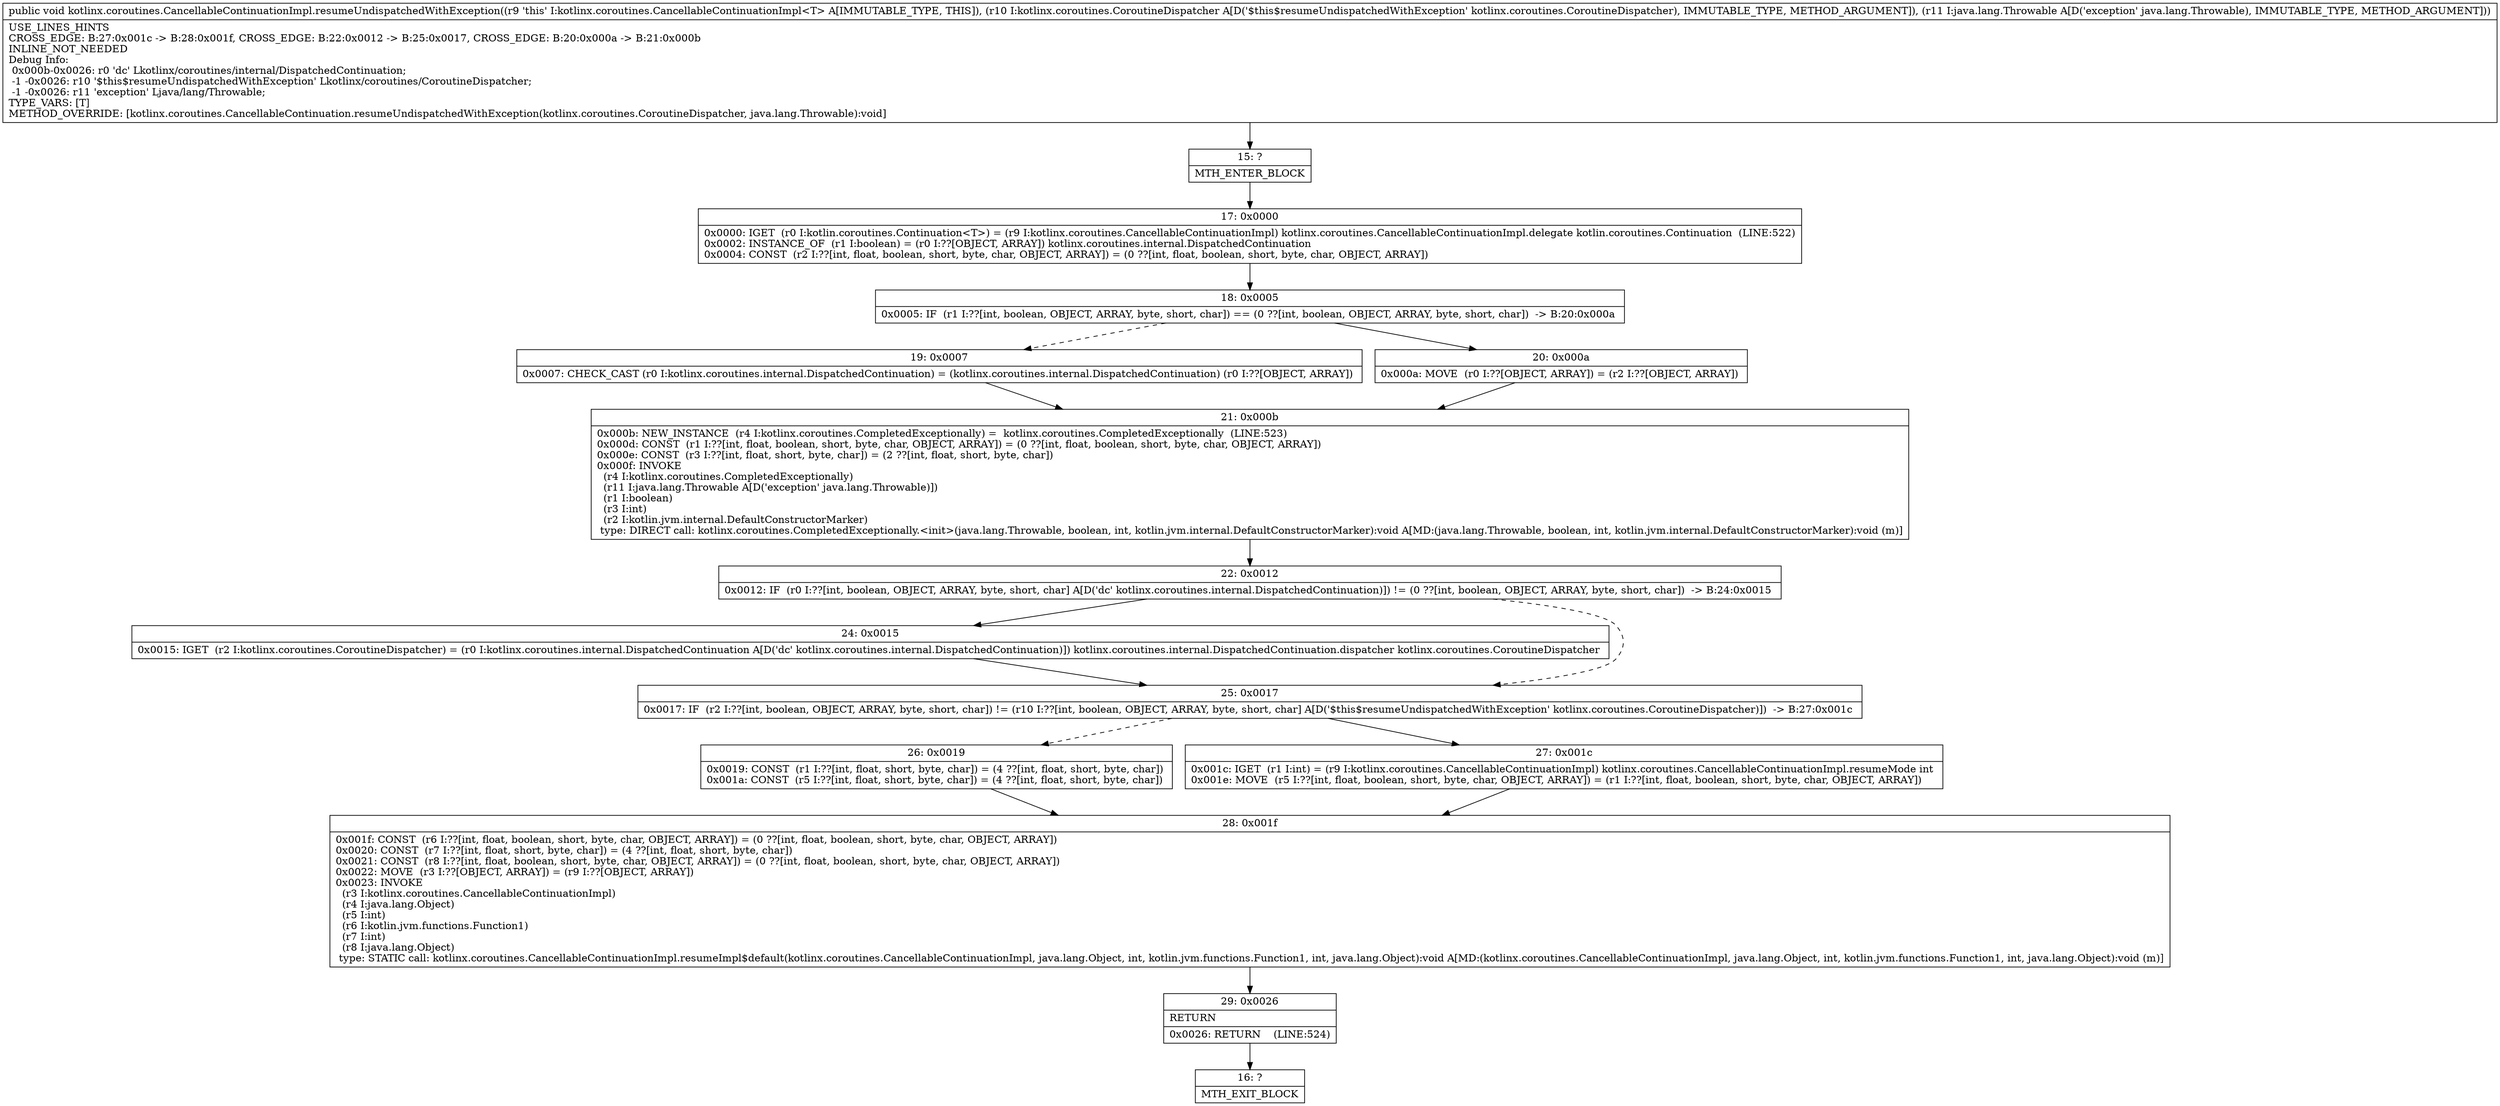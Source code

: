 digraph "CFG forkotlinx.coroutines.CancellableContinuationImpl.resumeUndispatchedWithException(Lkotlinx\/coroutines\/CoroutineDispatcher;Ljava\/lang\/Throwable;)V" {
Node_15 [shape=record,label="{15\:\ ?|MTH_ENTER_BLOCK\l}"];
Node_17 [shape=record,label="{17\:\ 0x0000|0x0000: IGET  (r0 I:kotlin.coroutines.Continuation\<T\>) = (r9 I:kotlinx.coroutines.CancellableContinuationImpl) kotlinx.coroutines.CancellableContinuationImpl.delegate kotlin.coroutines.Continuation  (LINE:522)\l0x0002: INSTANCE_OF  (r1 I:boolean) = (r0 I:??[OBJECT, ARRAY]) kotlinx.coroutines.internal.DispatchedContinuation \l0x0004: CONST  (r2 I:??[int, float, boolean, short, byte, char, OBJECT, ARRAY]) = (0 ??[int, float, boolean, short, byte, char, OBJECT, ARRAY]) \l}"];
Node_18 [shape=record,label="{18\:\ 0x0005|0x0005: IF  (r1 I:??[int, boolean, OBJECT, ARRAY, byte, short, char]) == (0 ??[int, boolean, OBJECT, ARRAY, byte, short, char])  \-\> B:20:0x000a \l}"];
Node_19 [shape=record,label="{19\:\ 0x0007|0x0007: CHECK_CAST (r0 I:kotlinx.coroutines.internal.DispatchedContinuation) = (kotlinx.coroutines.internal.DispatchedContinuation) (r0 I:??[OBJECT, ARRAY]) \l}"];
Node_21 [shape=record,label="{21\:\ 0x000b|0x000b: NEW_INSTANCE  (r4 I:kotlinx.coroutines.CompletedExceptionally) =  kotlinx.coroutines.CompletedExceptionally  (LINE:523)\l0x000d: CONST  (r1 I:??[int, float, boolean, short, byte, char, OBJECT, ARRAY]) = (0 ??[int, float, boolean, short, byte, char, OBJECT, ARRAY]) \l0x000e: CONST  (r3 I:??[int, float, short, byte, char]) = (2 ??[int, float, short, byte, char]) \l0x000f: INVOKE  \l  (r4 I:kotlinx.coroutines.CompletedExceptionally)\l  (r11 I:java.lang.Throwable A[D('exception' java.lang.Throwable)])\l  (r1 I:boolean)\l  (r3 I:int)\l  (r2 I:kotlin.jvm.internal.DefaultConstructorMarker)\l type: DIRECT call: kotlinx.coroutines.CompletedExceptionally.\<init\>(java.lang.Throwable, boolean, int, kotlin.jvm.internal.DefaultConstructorMarker):void A[MD:(java.lang.Throwable, boolean, int, kotlin.jvm.internal.DefaultConstructorMarker):void (m)]\l}"];
Node_22 [shape=record,label="{22\:\ 0x0012|0x0012: IF  (r0 I:??[int, boolean, OBJECT, ARRAY, byte, short, char] A[D('dc' kotlinx.coroutines.internal.DispatchedContinuation)]) != (0 ??[int, boolean, OBJECT, ARRAY, byte, short, char])  \-\> B:24:0x0015 \l}"];
Node_24 [shape=record,label="{24\:\ 0x0015|0x0015: IGET  (r2 I:kotlinx.coroutines.CoroutineDispatcher) = (r0 I:kotlinx.coroutines.internal.DispatchedContinuation A[D('dc' kotlinx.coroutines.internal.DispatchedContinuation)]) kotlinx.coroutines.internal.DispatchedContinuation.dispatcher kotlinx.coroutines.CoroutineDispatcher \l}"];
Node_25 [shape=record,label="{25\:\ 0x0017|0x0017: IF  (r2 I:??[int, boolean, OBJECT, ARRAY, byte, short, char]) != (r10 I:??[int, boolean, OBJECT, ARRAY, byte, short, char] A[D('$this$resumeUndispatchedWithException' kotlinx.coroutines.CoroutineDispatcher)])  \-\> B:27:0x001c \l}"];
Node_26 [shape=record,label="{26\:\ 0x0019|0x0019: CONST  (r1 I:??[int, float, short, byte, char]) = (4 ??[int, float, short, byte, char]) \l0x001a: CONST  (r5 I:??[int, float, short, byte, char]) = (4 ??[int, float, short, byte, char]) \l}"];
Node_28 [shape=record,label="{28\:\ 0x001f|0x001f: CONST  (r6 I:??[int, float, boolean, short, byte, char, OBJECT, ARRAY]) = (0 ??[int, float, boolean, short, byte, char, OBJECT, ARRAY]) \l0x0020: CONST  (r7 I:??[int, float, short, byte, char]) = (4 ??[int, float, short, byte, char]) \l0x0021: CONST  (r8 I:??[int, float, boolean, short, byte, char, OBJECT, ARRAY]) = (0 ??[int, float, boolean, short, byte, char, OBJECT, ARRAY]) \l0x0022: MOVE  (r3 I:??[OBJECT, ARRAY]) = (r9 I:??[OBJECT, ARRAY]) \l0x0023: INVOKE  \l  (r3 I:kotlinx.coroutines.CancellableContinuationImpl)\l  (r4 I:java.lang.Object)\l  (r5 I:int)\l  (r6 I:kotlin.jvm.functions.Function1)\l  (r7 I:int)\l  (r8 I:java.lang.Object)\l type: STATIC call: kotlinx.coroutines.CancellableContinuationImpl.resumeImpl$default(kotlinx.coroutines.CancellableContinuationImpl, java.lang.Object, int, kotlin.jvm.functions.Function1, int, java.lang.Object):void A[MD:(kotlinx.coroutines.CancellableContinuationImpl, java.lang.Object, int, kotlin.jvm.functions.Function1, int, java.lang.Object):void (m)]\l}"];
Node_29 [shape=record,label="{29\:\ 0x0026|RETURN\l|0x0026: RETURN    (LINE:524)\l}"];
Node_16 [shape=record,label="{16\:\ ?|MTH_EXIT_BLOCK\l}"];
Node_27 [shape=record,label="{27\:\ 0x001c|0x001c: IGET  (r1 I:int) = (r9 I:kotlinx.coroutines.CancellableContinuationImpl) kotlinx.coroutines.CancellableContinuationImpl.resumeMode int \l0x001e: MOVE  (r5 I:??[int, float, boolean, short, byte, char, OBJECT, ARRAY]) = (r1 I:??[int, float, boolean, short, byte, char, OBJECT, ARRAY]) \l}"];
Node_20 [shape=record,label="{20\:\ 0x000a|0x000a: MOVE  (r0 I:??[OBJECT, ARRAY]) = (r2 I:??[OBJECT, ARRAY]) \l}"];
MethodNode[shape=record,label="{public void kotlinx.coroutines.CancellableContinuationImpl.resumeUndispatchedWithException((r9 'this' I:kotlinx.coroutines.CancellableContinuationImpl\<T\> A[IMMUTABLE_TYPE, THIS]), (r10 I:kotlinx.coroutines.CoroutineDispatcher A[D('$this$resumeUndispatchedWithException' kotlinx.coroutines.CoroutineDispatcher), IMMUTABLE_TYPE, METHOD_ARGUMENT]), (r11 I:java.lang.Throwable A[D('exception' java.lang.Throwable), IMMUTABLE_TYPE, METHOD_ARGUMENT]))  | USE_LINES_HINTS\lCROSS_EDGE: B:27:0x001c \-\> B:28:0x001f, CROSS_EDGE: B:22:0x0012 \-\> B:25:0x0017, CROSS_EDGE: B:20:0x000a \-\> B:21:0x000b\lINLINE_NOT_NEEDED\lDebug Info:\l  0x000b\-0x0026: r0 'dc' Lkotlinx\/coroutines\/internal\/DispatchedContinuation;\l  \-1 \-0x0026: r10 '$this$resumeUndispatchedWithException' Lkotlinx\/coroutines\/CoroutineDispatcher;\l  \-1 \-0x0026: r11 'exception' Ljava\/lang\/Throwable;\lTYPE_VARS: [T]\lMETHOD_OVERRIDE: [kotlinx.coroutines.CancellableContinuation.resumeUndispatchedWithException(kotlinx.coroutines.CoroutineDispatcher, java.lang.Throwable):void]\l}"];
MethodNode -> Node_15;Node_15 -> Node_17;
Node_17 -> Node_18;
Node_18 -> Node_19[style=dashed];
Node_18 -> Node_20;
Node_19 -> Node_21;
Node_21 -> Node_22;
Node_22 -> Node_24;
Node_22 -> Node_25[style=dashed];
Node_24 -> Node_25;
Node_25 -> Node_26[style=dashed];
Node_25 -> Node_27;
Node_26 -> Node_28;
Node_28 -> Node_29;
Node_29 -> Node_16;
Node_27 -> Node_28;
Node_20 -> Node_21;
}

